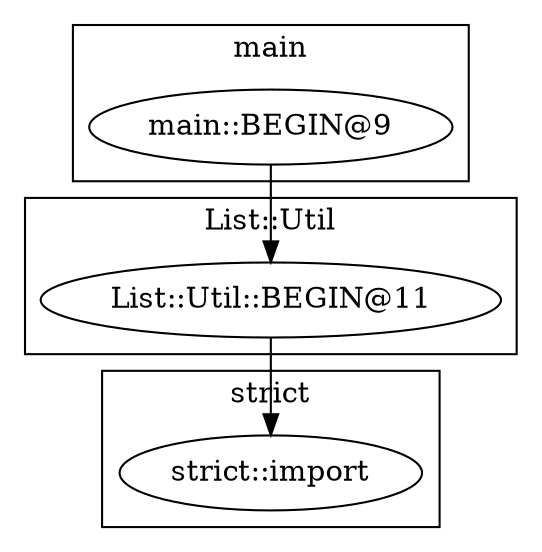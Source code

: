 digraph {
graph [overlap=false]
subgraph cluster_List_Util {
	label="List::Util";
	"List::Util::BEGIN@11";
}
subgraph cluster_main {
	label="main";
	"main::BEGIN@9";
}
subgraph cluster_strict {
	label="strict";
	"strict::import";
}
"main::BEGIN@9" -> "List::Util::BEGIN@11";
"List::Util::BEGIN@11" -> "strict::import";
}

